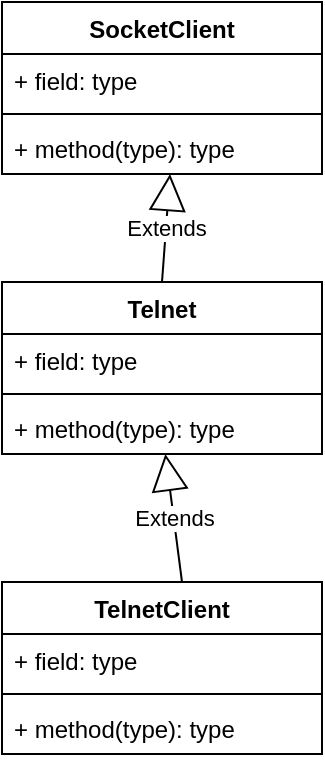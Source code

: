 <mxfile version="13.9.8" type="device"><diagram id="9T4p-vXn6eeu5-Rtvm3z" name="commons-net"><mxGraphModel dx="1186" dy="588" grid="1" gridSize="10" guides="1" tooltips="1" connect="1" arrows="1" fold="1" page="1" pageScale="1" pageWidth="33000" pageHeight="46810" math="0" shadow="0"><root><mxCell id="0"/><mxCell id="1" parent="0"/><mxCell id="iIvULUajnKY3S-CexPj1-1" value="SocketClient" style="swimlane;fontStyle=1;align=center;verticalAlign=top;childLayout=stackLayout;horizontal=1;startSize=26;horizontalStack=0;resizeParent=1;resizeParentMax=0;resizeLast=0;collapsible=1;marginBottom=0;fillColor=#FFFFFF;" vertex="1" parent="1"><mxGeometry x="460" y="170" width="160" height="86" as="geometry"/></mxCell><mxCell id="iIvULUajnKY3S-CexPj1-2" value="+ field: type" style="text;strokeColor=none;fillColor=none;align=left;verticalAlign=top;spacingLeft=4;spacingRight=4;overflow=hidden;rotatable=0;points=[[0,0.5],[1,0.5]];portConstraint=eastwest;" vertex="1" parent="iIvULUajnKY3S-CexPj1-1"><mxGeometry y="26" width="160" height="26" as="geometry"/></mxCell><mxCell id="iIvULUajnKY3S-CexPj1-3" value="" style="line;strokeWidth=1;fillColor=none;align=left;verticalAlign=middle;spacingTop=-1;spacingLeft=3;spacingRight=3;rotatable=0;labelPosition=right;points=[];portConstraint=eastwest;" vertex="1" parent="iIvULUajnKY3S-CexPj1-1"><mxGeometry y="52" width="160" height="8" as="geometry"/></mxCell><mxCell id="iIvULUajnKY3S-CexPj1-4" value="+ method(type): type" style="text;strokeColor=none;fillColor=none;align=left;verticalAlign=top;spacingLeft=4;spacingRight=4;overflow=hidden;rotatable=0;points=[[0,0.5],[1,0.5]];portConstraint=eastwest;" vertex="1" parent="iIvULUajnKY3S-CexPj1-1"><mxGeometry y="60" width="160" height="26" as="geometry"/></mxCell><mxCell id="iIvULUajnKY3S-CexPj1-5" value="Telnet" style="swimlane;fontStyle=1;align=center;verticalAlign=top;childLayout=stackLayout;horizontal=1;startSize=26;horizontalStack=0;resizeParent=1;resizeParentMax=0;resizeLast=0;collapsible=1;marginBottom=0;fillColor=#FFFFFF;" vertex="1" parent="1"><mxGeometry x="460" y="310" width="160" height="86" as="geometry"/></mxCell><mxCell id="iIvULUajnKY3S-CexPj1-9" value="Extends" style="endArrow=block;endSize=16;endFill=0;html=1;entryX=0.525;entryY=1;entryDx=0;entryDy=0;entryPerimeter=0;" edge="1" parent="iIvULUajnKY3S-CexPj1-5" target="iIvULUajnKY3S-CexPj1-4"><mxGeometry width="160" relative="1" as="geometry"><mxPoint x="80" as="sourcePoint"/><mxPoint x="240" as="targetPoint"/></mxGeometry></mxCell><mxCell id="iIvULUajnKY3S-CexPj1-6" value="+ field: type" style="text;strokeColor=none;fillColor=none;align=left;verticalAlign=top;spacingLeft=4;spacingRight=4;overflow=hidden;rotatable=0;points=[[0,0.5],[1,0.5]];portConstraint=eastwest;" vertex="1" parent="iIvULUajnKY3S-CexPj1-5"><mxGeometry y="26" width="160" height="26" as="geometry"/></mxCell><mxCell id="iIvULUajnKY3S-CexPj1-7" value="" style="line;strokeWidth=1;fillColor=none;align=left;verticalAlign=middle;spacingTop=-1;spacingLeft=3;spacingRight=3;rotatable=0;labelPosition=right;points=[];portConstraint=eastwest;" vertex="1" parent="iIvULUajnKY3S-CexPj1-5"><mxGeometry y="52" width="160" height="8" as="geometry"/></mxCell><mxCell id="iIvULUajnKY3S-CexPj1-8" value="+ method(type): type" style="text;strokeColor=none;fillColor=none;align=left;verticalAlign=top;spacingLeft=4;spacingRight=4;overflow=hidden;rotatable=0;points=[[0,0.5],[1,0.5]];portConstraint=eastwest;" vertex="1" parent="iIvULUajnKY3S-CexPj1-5"><mxGeometry y="60" width="160" height="26" as="geometry"/></mxCell><mxCell id="iIvULUajnKY3S-CexPj1-10" value="TelnetClient" style="swimlane;fontStyle=1;align=center;verticalAlign=top;childLayout=stackLayout;horizontal=1;startSize=26;horizontalStack=0;resizeParent=1;resizeParentMax=0;resizeLast=0;collapsible=1;marginBottom=0;fillColor=#FFFFFF;" vertex="1" parent="1"><mxGeometry x="460" y="460" width="160" height="86" as="geometry"/></mxCell><mxCell id="iIvULUajnKY3S-CexPj1-14" value="Extends" style="endArrow=block;endSize=16;endFill=0;html=1;" edge="1" parent="iIvULUajnKY3S-CexPj1-10" target="iIvULUajnKY3S-CexPj1-8"><mxGeometry width="160" relative="1" as="geometry"><mxPoint x="90" as="sourcePoint"/><mxPoint x="250" as="targetPoint"/></mxGeometry></mxCell><mxCell id="iIvULUajnKY3S-CexPj1-11" value="+ field: type" style="text;strokeColor=none;fillColor=none;align=left;verticalAlign=top;spacingLeft=4;spacingRight=4;overflow=hidden;rotatable=0;points=[[0,0.5],[1,0.5]];portConstraint=eastwest;" vertex="1" parent="iIvULUajnKY3S-CexPj1-10"><mxGeometry y="26" width="160" height="26" as="geometry"/></mxCell><mxCell id="iIvULUajnKY3S-CexPj1-12" value="" style="line;strokeWidth=1;fillColor=none;align=left;verticalAlign=middle;spacingTop=-1;spacingLeft=3;spacingRight=3;rotatable=0;labelPosition=right;points=[];portConstraint=eastwest;" vertex="1" parent="iIvULUajnKY3S-CexPj1-10"><mxGeometry y="52" width="160" height="8" as="geometry"/></mxCell><mxCell id="iIvULUajnKY3S-CexPj1-13" value="+ method(type): type" style="text;strokeColor=none;fillColor=none;align=left;verticalAlign=top;spacingLeft=4;spacingRight=4;overflow=hidden;rotatable=0;points=[[0,0.5],[1,0.5]];portConstraint=eastwest;" vertex="1" parent="iIvULUajnKY3S-CexPj1-10"><mxGeometry y="60" width="160" height="26" as="geometry"/></mxCell></root></mxGraphModel></diagram></mxfile>